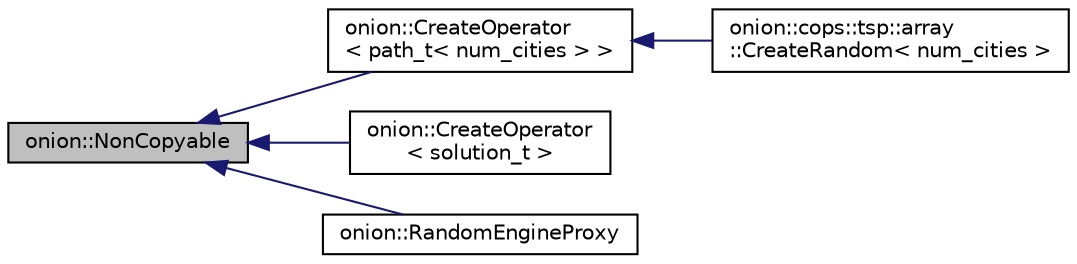 digraph "onion::NonCopyable"
{
 // LATEX_PDF_SIZE
  edge [fontname="Helvetica",fontsize="10",labelfontname="Helvetica",labelfontsize="10"];
  node [fontname="Helvetica",fontsize="10",shape=record];
  rankdir="LR";
  Node1 [label="onion::NonCopyable",height=0.2,width=0.4,color="black", fillcolor="grey75", style="filled", fontcolor="black",tooltip=" "];
  Node1 -> Node2 [dir="back",color="midnightblue",fontsize="10",style="solid",fontname="Helvetica"];
  Node2 [label="onion::CreateOperator\l\< path_t\< num_cities \> \>",height=0.2,width=0.4,color="black", fillcolor="white", style="filled",URL="$classonion_1_1_create_operator.html",tooltip=" "];
  Node2 -> Node3 [dir="back",color="midnightblue",fontsize="10",style="solid",fontname="Helvetica"];
  Node3 [label="onion::cops::tsp::array\l::CreateRandom\< num_cities \>",height=0.2,width=0.4,color="black", fillcolor="white", style="filled",URL="$classonion_1_1cops_1_1tsp_1_1array_1_1_create_random.html",tooltip=" "];
  Node1 -> Node4 [dir="back",color="midnightblue",fontsize="10",style="solid",fontname="Helvetica"];
  Node4 [label="onion::CreateOperator\l\< solution_t \>",height=0.2,width=0.4,color="black", fillcolor="white", style="filled",URL="$classonion_1_1_create_operator.html",tooltip=" "];
  Node1 -> Node5 [dir="back",color="midnightblue",fontsize="10",style="solid",fontname="Helvetica"];
  Node5 [label="onion::RandomEngineProxy",height=0.2,width=0.4,color="black", fillcolor="white", style="filled",URL="$classonion_1_1_random_engine_proxy.html",tooltip="Creates and control the access to the global RandonEngine object."];
}
